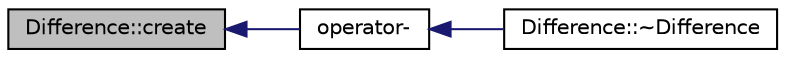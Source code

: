 digraph "Difference::create"
{
  edge [fontname="Helvetica",fontsize="10",labelfontname="Helvetica",labelfontsize="10"];
  node [fontname="Helvetica",fontsize="10",shape=record];
  rankdir="LR";
  Node12 [label="Difference::create",height=0.2,width=0.4,color="black", fillcolor="grey75", style="filled", fontcolor="black"];
  Node12 -> Node13 [dir="back",color="midnightblue",fontsize="10",style="solid",fontname="Helvetica"];
  Node13 [label="operator-",height=0.2,width=0.4,color="black", fillcolor="white", style="filled",URL="$Difference_8h.html#ad84a89edec6508565124d27cedd5dafe"];
  Node13 -> Node14 [dir="back",color="midnightblue",fontsize="10",style="solid",fontname="Helvetica"];
  Node14 [label="Difference::~Difference",height=0.2,width=0.4,color="black", fillcolor="white", style="filled",URL="$classDifference.html#a690074fe418052afb332fef95105b8a4",tooltip="Default destructor. "];
}
